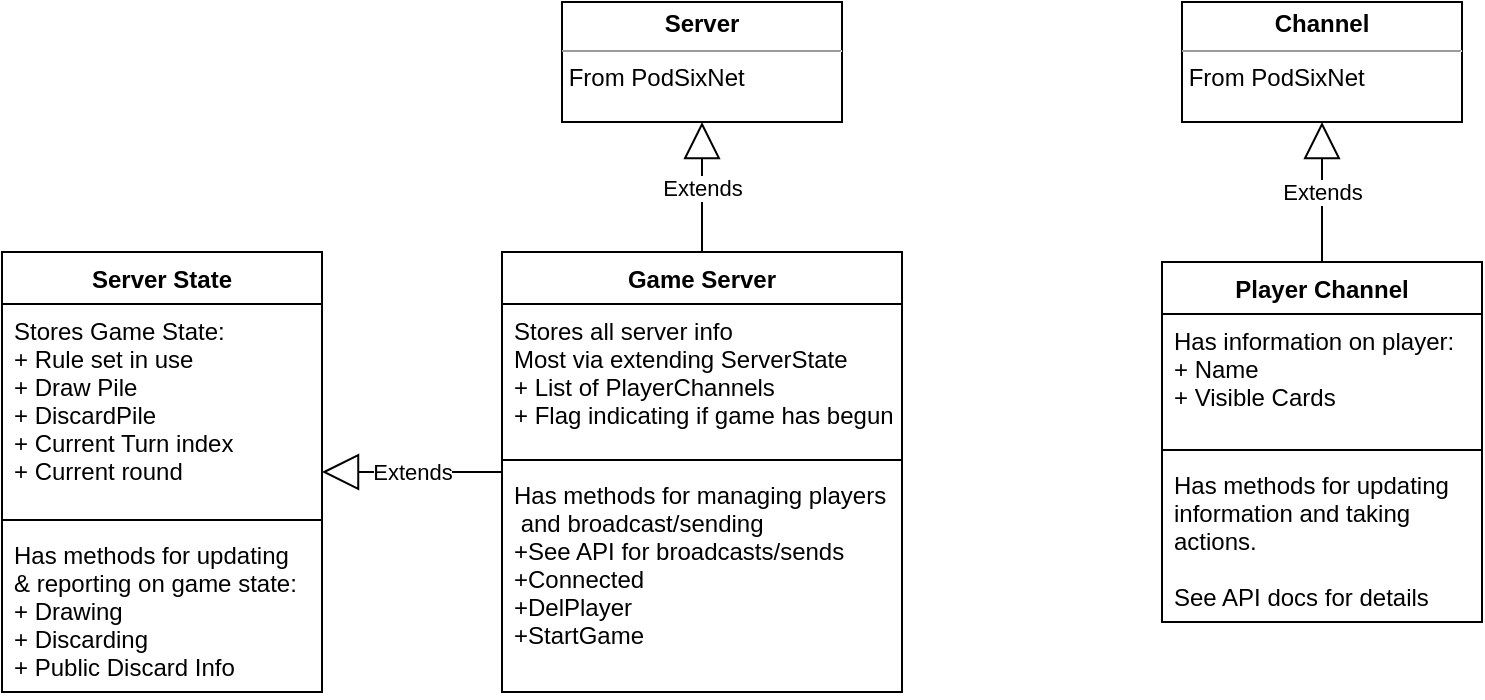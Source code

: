 <mxfile version="10.7.9" type="device"><diagram id="0bd5CQjxYjqulMTfV-12" name="Page-1"><mxGraphModel dx="1158" dy="570" grid="1" gridSize="10" guides="1" tooltips="1" connect="1" arrows="1" fold="1" page="1" pageScale="1" pageWidth="850" pageHeight="1100" math="0" shadow="0"><root><mxCell id="0"/><mxCell id="1" parent="0"/><mxCell id="dKALaEIYGm_4dkxtxY_A-26" value="Server State" style="swimlane;fontStyle=1;align=center;verticalAlign=top;childLayout=stackLayout;horizontal=1;startSize=26;horizontalStack=0;resizeParent=1;resizeParentMax=0;resizeLast=0;collapsible=1;marginBottom=0;" vertex="1" parent="1"><mxGeometry x="20" y="145" width="160" height="220" as="geometry"/></mxCell><mxCell id="dKALaEIYGm_4dkxtxY_A-27" value="Stores Game State:&#10;+ Rule set in use&#10;+ Draw Pile&#10;+ DiscardPile&#10;+ Current Turn index&#10;+ Current round" style="text;strokeColor=none;fillColor=none;align=left;verticalAlign=top;spacingLeft=4;spacingRight=4;overflow=hidden;rotatable=0;points=[[0,0.5],[1,0.5]];portConstraint=eastwest;" vertex="1" parent="dKALaEIYGm_4dkxtxY_A-26"><mxGeometry y="26" width="160" height="104" as="geometry"/></mxCell><mxCell id="dKALaEIYGm_4dkxtxY_A-28" value="" style="line;strokeWidth=1;fillColor=none;align=left;verticalAlign=middle;spacingTop=-1;spacingLeft=3;spacingRight=3;rotatable=0;labelPosition=right;points=[];portConstraint=eastwest;" vertex="1" parent="dKALaEIYGm_4dkxtxY_A-26"><mxGeometry y="130" width="160" height="8" as="geometry"/></mxCell><mxCell id="dKALaEIYGm_4dkxtxY_A-29" value="Has methods for updating &#10;&amp; reporting on game state:&#10;+ Drawing&#10;+ Discarding&#10;+ Public Discard Info&#10;" style="text;strokeColor=none;fillColor=none;align=left;verticalAlign=top;spacingLeft=4;spacingRight=4;overflow=hidden;rotatable=0;points=[[0,0.5],[1,0.5]];portConstraint=eastwest;" vertex="1" parent="dKALaEIYGm_4dkxtxY_A-26"><mxGeometry y="138" width="160" height="82" as="geometry"/></mxCell><mxCell id="dKALaEIYGm_4dkxtxY_A-36" value="Player Channel" style="swimlane;fontStyle=1;align=center;verticalAlign=top;childLayout=stackLayout;horizontal=1;startSize=26;horizontalStack=0;resizeParent=1;resizeParentMax=0;resizeLast=0;collapsible=1;marginBottom=0;" vertex="1" parent="1"><mxGeometry x="600" y="150" width="160" height="180" as="geometry"/></mxCell><mxCell id="dKALaEIYGm_4dkxtxY_A-37" value="Has information on player:&#10;+ Name&#10;+ Visible Cards&#10;" style="text;strokeColor=none;fillColor=none;align=left;verticalAlign=top;spacingLeft=4;spacingRight=4;overflow=hidden;rotatable=0;points=[[0,0.5],[1,0.5]];portConstraint=eastwest;" vertex="1" parent="dKALaEIYGm_4dkxtxY_A-36"><mxGeometry y="26" width="160" height="64" as="geometry"/></mxCell><mxCell id="dKALaEIYGm_4dkxtxY_A-38" value="" style="line;strokeWidth=1;fillColor=none;align=left;verticalAlign=middle;spacingTop=-1;spacingLeft=3;spacingRight=3;rotatable=0;labelPosition=right;points=[];portConstraint=eastwest;" vertex="1" parent="dKALaEIYGm_4dkxtxY_A-36"><mxGeometry y="90" width="160" height="8" as="geometry"/></mxCell><mxCell id="dKALaEIYGm_4dkxtxY_A-39" value="Has methods for updating&#10;information and taking&#10;actions.&#10;&#10;See API docs for details&#10;" style="text;strokeColor=none;fillColor=none;align=left;verticalAlign=top;spacingLeft=4;spacingRight=4;overflow=hidden;rotatable=0;points=[[0,0.5],[1,0.5]];portConstraint=eastwest;" vertex="1" parent="dKALaEIYGm_4dkxtxY_A-36"><mxGeometry y="98" width="160" height="82" as="geometry"/></mxCell><mxCell id="dKALaEIYGm_4dkxtxY_A-40" value="&lt;p style=&quot;margin: 0px ; margin-top: 4px ; text-align: center&quot;&gt;&lt;b&gt;Server&lt;/b&gt;&lt;/p&gt;&lt;hr size=&quot;1&quot;&gt;&lt;div style=&quot;height: 2px&quot;&gt;&amp;nbsp;From PodSixNet&lt;/div&gt;" style="verticalAlign=top;align=left;overflow=fill;fontSize=12;fontFamily=Helvetica;html=1;" vertex="1" parent="1"><mxGeometry x="300" y="20" width="140" height="60" as="geometry"/></mxCell><mxCell id="dKALaEIYGm_4dkxtxY_A-42" value="&lt;p style=&quot;margin: 0px ; margin-top: 4px ; text-align: center&quot;&gt;&lt;b&gt;Channel&lt;/b&gt;&lt;/p&gt;&lt;hr size=&quot;1&quot;&gt;&lt;div style=&quot;height: 2px&quot;&gt;&amp;nbsp;From PodSixNet&lt;/div&gt;" style="verticalAlign=top;align=left;overflow=fill;fontSize=12;fontFamily=Helvetica;html=1;" vertex="1" parent="1"><mxGeometry x="610" y="20" width="140" height="60" as="geometry"/></mxCell><mxCell id="dKALaEIYGm_4dkxtxY_A-44" value="Extends" style="endArrow=block;endSize=16;endFill=0;html=1;exitX=0.5;exitY=0;exitDx=0;exitDy=0;entryX=0.5;entryY=1;entryDx=0;entryDy=0;" edge="1" parent="1" source="dKALaEIYGm_4dkxtxY_A-36" target="dKALaEIYGm_4dkxtxY_A-42"><mxGeometry width="160" relative="1" as="geometry"><mxPoint x="30" y="400" as="sourcePoint"/><mxPoint x="190" y="400" as="targetPoint"/></mxGeometry></mxCell><mxCell id="dKALaEIYGm_4dkxtxY_A-45" value="Game Server&#10;" style="swimlane;fontStyle=1;align=center;verticalAlign=top;childLayout=stackLayout;horizontal=1;startSize=26;horizontalStack=0;resizeParent=1;resizeParentMax=0;resizeLast=0;collapsible=1;marginBottom=0;" vertex="1" parent="1"><mxGeometry x="270" y="145" width="200" height="220" as="geometry"/></mxCell><mxCell id="dKALaEIYGm_4dkxtxY_A-46" value="Stores all server info&#10;Most via extending ServerState&#10;+ List of PlayerChannels&#10;+ Flag indicating if game has begun&#10;" style="text;strokeColor=none;fillColor=none;align=left;verticalAlign=top;spacingLeft=4;spacingRight=4;overflow=hidden;rotatable=0;points=[[0,0.5],[1,0.5]];portConstraint=eastwest;" vertex="1" parent="dKALaEIYGm_4dkxtxY_A-45"><mxGeometry y="26" width="200" height="74" as="geometry"/></mxCell><mxCell id="dKALaEIYGm_4dkxtxY_A-47" value="" style="line;strokeWidth=1;fillColor=none;align=left;verticalAlign=middle;spacingTop=-1;spacingLeft=3;spacingRight=3;rotatable=0;labelPosition=right;points=[];portConstraint=eastwest;" vertex="1" parent="dKALaEIYGm_4dkxtxY_A-45"><mxGeometry y="100" width="200" height="8" as="geometry"/></mxCell><mxCell id="dKALaEIYGm_4dkxtxY_A-48" value="Has methods for managing players&#10; and broadcast/sending&#10;+See API for broadcasts/sends&#10;+Connected&#10;+DelPlayer&#10;+StartGame&#10;&#10;" style="text;strokeColor=none;fillColor=none;align=left;verticalAlign=top;spacingLeft=4;spacingRight=4;overflow=hidden;rotatable=0;points=[[0,0.5],[1,0.5]];portConstraint=eastwest;" vertex="1" parent="dKALaEIYGm_4dkxtxY_A-45"><mxGeometry y="108" width="200" height="112" as="geometry"/></mxCell><mxCell id="dKALaEIYGm_4dkxtxY_A-59" value="Extends" style="endArrow=block;endSize=16;endFill=0;html=1;" edge="1" parent="1" source="dKALaEIYGm_4dkxtxY_A-45" target="dKALaEIYGm_4dkxtxY_A-26"><mxGeometry width="160" relative="1" as="geometry"><mxPoint x="240" y="456" as="sourcePoint"/><mxPoint x="240" y="386" as="targetPoint"/></mxGeometry></mxCell><mxCell id="dKALaEIYGm_4dkxtxY_A-60" value="Extends" style="endArrow=block;endSize=16;endFill=0;html=1;exitX=0.5;exitY=0;exitDx=0;exitDy=0;entryX=0.5;entryY=1;entryDx=0;entryDy=0;" edge="1" parent="1" source="dKALaEIYGm_4dkxtxY_A-45" target="dKALaEIYGm_4dkxtxY_A-40"><mxGeometry width="160" relative="1" as="geometry"><mxPoint x="280" y="280" as="sourcePoint"/><mxPoint x="200" y="280" as="targetPoint"/></mxGeometry></mxCell></root></mxGraphModel></diagram></mxfile>